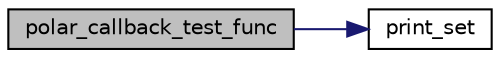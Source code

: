 digraph "polar_callback_test_func"
{
  edge [fontname="Helvetica",fontsize="10",labelfontname="Helvetica",labelfontsize="10"];
  node [fontname="Helvetica",fontsize="10",shape=record];
  rankdir="LR";
  Node2605 [label="polar_callback_test_func",height=0.2,width=0.4,color="black", fillcolor="grey75", style="filled", fontcolor="black"];
  Node2605 -> Node2606 [color="midnightblue",fontsize="10",style="solid",fontname="Helvetica"];
  Node2606 [label="print_set",height=0.2,width=0.4,color="black", fillcolor="white", style="filled",URL="$d0/dd1/blt_8h.html#a8c1a5fc71aea7ff31d181f0103196a24"];
}

